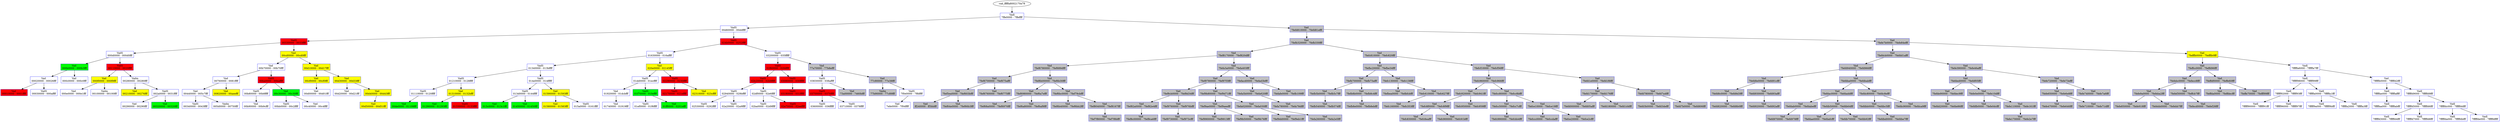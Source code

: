 /* Pid:   1856 */
digraph processtree {
graph [rankdir = "TB"];
vad_fffffa8002170a78 -> vad_fffffa80020869b0
vad_fffffa80020869b0 [label = "{ Vadl\n7ffe0000 - 7ffeffff }"shape = "record" color = "blue" style = "filled" fillcolor = "white"];
vad_fffffa80020869b0 -> vad_fffffa8001dc3730
vad_fffffa8001dc3730 [label = "{ VadS\n00d60000 - 00ddffff }"shape = "record" color = "blue" style = "filled" fillcolor = "white"];
vad_fffffa8001dc3730 -> vad_fffffa8001dde100
vad_fffffa8001dde100 [label = "{ VadS\n00330000 - 0033ffff }"shape = "record" color = "blue" style = "filled" fillcolor = "red"];
vad_fffffa8001dde100 -> vad_fffffa80021700a0
vad_fffffa80021700a0 [label = "{ VadS\n000d0000 - 000d0fff }"shape = "record" color = "blue" style = "filled" fillcolor = "white"];
vad_fffffa80021700a0 -> vad_fffffa8001506250
vad_fffffa8001506250 [label = "{ Vad \n000b0000 - 000b3fff }"shape = "record" color = "blue" style = "filled" fillcolor = "green"];
vad_fffffa8001506250 -> vad_fffffa8000d392c0
vad_fffffa8000d392c0 [label = "{ Vad \n00020000 - 00026fff }"shape = "record" color = "blue" style = "filled" fillcolor = "white"];
vad_fffffa8000d392c0 -> vad_fffffa8000d3b400
vad_fffffa8000d3b400 [label = "{ Vad \n00010000 - 0001ffff }"shape = "record" color = "blue" style = "filled" fillcolor = "red"];
vad_fffffa8000d392c0 -> vad_fffffa80021636b0
vad_fffffa80021636b0 [label = "{ VadS\n00030000 - 000affff }"shape = "record" color = "blue" style = "filled" fillcolor = "white"];
vad_fffffa8001506250 -> vad_fffffa80015061c0
vad_fffffa80015061c0 [label = "{ Vad \n000c0000 - 000c0fff }"shape = "record" color = "blue" style = "filled" fillcolor = "white"];
vad_fffffa80021700a0 -> vad_fffffa8001506170
vad_fffffa8001506170 [label = "{ VadS\n00110000 - 0020ffff }"shape = "record" color = "blue" style = "filled" fillcolor = "red"];
vad_fffffa8001506170 -> vad_fffffa8000d390a0
vad_fffffa8000d390a0 [label = "{ Vad \n000f0000 - 000f9fff }"shape = "record" color = "blue" style = "filled" fillcolor = "yellow"];
vad_fffffa8000d390a0 -> vad_fffffa8000d39230
vad_fffffa8000d39230 [label = "{ Vad \n000e0000 - 000e1fff }"shape = "record" color = "blue" style = "filled" fillcolor = "white"];
vad_fffffa8000d390a0 -> vad_fffffa800143f280
vad_fffffa800143f280 [label = "{ Vadm\n00100000 - 00100fff }"shape = "record" color = "blue" style = "filled" fillcolor = "white"];
vad_fffffa8001506170 -> vad_fffffa800143f140
vad_fffffa800143f140 [label = "{ Vadm\n00280000 - 00280fff }"shape = "record" color = "blue" style = "filled" fillcolor = "white"];
vad_fffffa800143f140 -> vad_fffffa8002082900
vad_fffffa8002082900 [label = "{ Vad \n00210000 - 00276fff }"shape = "record" color = "blue" style = "filled" fillcolor = "yellow"];
vad_fffffa800143f140 -> vad_fffffa800139c8b0
vad_fffffa800139c8b0 [label = "{ VadS\n002a0000 - 0031ffff }"shape = "record" color = "blue" style = "filled" fillcolor = "white"];
vad_fffffa800139c8b0 -> vad_fffffa8001c513a0
vad_fffffa8001c513a0 [label = "{ Vad \n00290000 - 00290fff }"shape = "record" color = "blue" style = "filled" fillcolor = "white"];
vad_fffffa800139c8b0 -> vad_fffffa8001c51f80
vad_fffffa8001c51f80 [label = "{ Vad \n00320000 - 00320fff }"shape = "record" color = "blue" style = "filled" fillcolor = "green"];
vad_fffffa8001dde100 -> vad_fffffa8001e223c0
vad_fffffa8001e223c0 [label = "{ Vad \n00cd0000 - 00cd0fff }"shape = "record" color = "blue" style = "filled" fillcolor = "yellow"];
vad_fffffa8001e223c0 -> vad_fffffa8001cb6700
vad_fffffa8001cb6700 [label = "{ Vad \n00b70000 - 00b70fff }"shape = "record" color = "blue" style = "filled" fillcolor = "white"];
vad_fffffa8001cb6700 -> vad_fffffa8000d393f0
vad_fffffa8000d393f0 [label = "{ Vad \n00760000 - 0081ffff }"shape = "record" color = "blue" style = "filled" fillcolor = "white"];
vad_fffffa8000d393f0 -> vad_fffffa8000d32140
vad_fffffa8000d32140 [label = "{ Vad \n00440000 - 005c7fff }"shape = "record" color = "blue" style = "filled" fillcolor = "white"];
vad_fffffa8000d32140 -> vad_fffffa80020145b0
vad_fffffa80020145b0 [label = "{ VadS\n00340000 - 0043ffff }"shape = "record" color = "blue" style = "filled" fillcolor = "white"];
vad_fffffa8000d32140 -> vad_fffffa8000d39350
vad_fffffa8000d39350 [label = "{ Vadm\n005d0000 - 00750fff }"shape = "record" color = "blue" style = "filled" fillcolor = "white"];
vad_fffffa8000d393f0 -> vad_fffffa8001e62010
vad_fffffa8001e62010 [label = "{ Vad \n00820000 - 00aeefff }"shape = "record" color = "blue" style = "filled" fillcolor = "yellow"];
vad_fffffa8001cb6700 -> vad_fffffa8001c77c30
vad_fffffa8001c77c30 [label = "{ VadS\n00ba0000 - 00baffff }"shape = "record" color = "blue" style = "filled" fillcolor = "red"];
vad_fffffa8001c77c30 -> vad_fffffa8001c5dc40
vad_fffffa8001c5dc40 [label = "{ VadS\n00b80000 - 00b8ffff }"shape = "record" color = "blue" style = "filled" fillcolor = "white"];
vad_fffffa8001c5dc40 -> vad_fffffa8001dbfb50
vad_fffffa8001dbfb50 [label = "{ Vad \n00b90000 - 00b9cfff }"shape = "record" color = "blue" style = "filled" fillcolor = "white"];
vad_fffffa8001c77c30 -> vad_fffffa8001dc0450
vad_fffffa8001dc0450 [label = "{ Vad \n00c30000 - 00c30fff }"shape = "record" color = "blue" style = "filled" fillcolor = "green"];
vad_fffffa8001dc0450 -> vad_fffffa8001e19d20
vad_fffffa8001e19d20 [label = "{ VadS\n00bb0000 - 00c2ffff }"shape = "record" color = "blue" style = "filled" fillcolor = "white"];
vad_fffffa8001dc0450 -> vad_fffffa8001dc0330
vad_fffffa8001dc0330 [label = "{ Vad \n00c40000 - 00c4ffff }"shape = "record" color = "blue" style = "filled" fillcolor = "white"];
vad_fffffa8001e223c0 -> vad_fffffa8001e234c0
vad_fffffa8001e234c0 [label = "{ Vad \n00d10000 - 00d17fff }"shape = "record" color = "blue" style = "filled" fillcolor = "yellow"];
vad_fffffa8001e234c0 -> vad_fffffa80020e4470
vad_fffffa80020e4470 [label = "{ Vad \n00cf0000 - 00cf0fff }"shape = "record" color = "blue" style = "filled" fillcolor = "yellow"];
vad_fffffa80020e4470 -> vad_fffffa8001e238b0
vad_fffffa8001e238b0 [label = "{ Vad \n00d00000 - 00d01fff }"shape = "record" color = "blue" style = "filled" fillcolor = "white"];
vad_fffffa8001e234c0 -> vad_fffffa8001e80230
vad_fffffa8001e80230 [label = "{ Vad \n00d30000 - 00d33fff }"shape = "record" color = "blue" style = "filled" fillcolor = "yellow"];
vad_fffffa8001e80230 -> vad_fffffa8001e23430
vad_fffffa8001e23430 [label = "{ Vad \n00d20000 - 00d21fff }"shape = "record" color = "blue" style = "filled" fillcolor = "white"];
vad_fffffa8001e80230 -> vad_fffffa8001e829e0
vad_fffffa8001e829e0 [label = "{ Vad \n00d40000 - 00d43fff }"shape = "record" color = "blue" style = "filled" fillcolor = "yellow"];
vad_fffffa8001e829e0 -> vad_fffffa8000cda9d0
vad_fffffa8000cda9d0 [label = "{ Vad \n00d50000 - 00d51fff }"shape = "record" color = "blue" style = "filled" fillcolor = "yellow"];
vad_fffffa8001dc3730 -> vad_fffffa8000d2f0f0
vad_fffffa8000d2f0f0 [label = "{ VadS\n024b0000 - 0252ffff }"shape = "record" color = "blue" style = "filled" fillcolor = "red"];
vad_fffffa8000d2f0f0 -> vad_fffffa800216ee40
vad_fffffa800216ee40 [label = "{ VadS\n01630000 - 016affff }"shape = "record" color = "blue" style = "filled" fillcolor = "white"];
vad_fffffa800216ee40 -> vad_fffffa8001cb51f0
vad_fffffa8001cb51f0 [label = "{ VadS\n01340000 - 013bffff }"shape = "record" color = "blue" style = "filled" fillcolor = "white"];
vad_fffffa8001cb51f0 -> vad_fffffa8001c4b170
vad_fffffa8001c4b170 [label = "{ VadS\n01210000 - 0128ffff }"shape = "record" color = "blue" style = "filled" fillcolor = "white"];
vad_fffffa8001c4b170 -> vad_fffffa8001c3a0b0
vad_fffffa8001c3a0b0 [label = "{ VadS\n01110000 - 0120ffff }"shape = "record" color = "blue" style = "filled" fillcolor = "white"];
vad_fffffa8001c3a0b0 -> vad_fffffa8001c3a460
vad_fffffa8001c3a460 [label = "{ Vad \n00de0000 - 01108fff }"shape = "record" color = "blue" style = "filled" fillcolor = "green"];
vad_fffffa8001c4b170 -> vad_fffffa8001fa5b10
vad_fffffa8001fa5b10 [label = "{ Vad \n01310000 - 0132bfff }"shape = "record" color = "blue" style = "filled" fillcolor = "yellow"];
vad_fffffa8001fa5b10 -> vad_fffffa800148a5f0
vad_fffffa800148a5f0 [label = "{ Vad \n01290000 - 01293fff }"shape = "record" color = "blue" style = "filled" fillcolor = "green"];
vad_fffffa8001fa5b10 -> vad_fffffa8000d26860
vad_fffffa8000d26860 [label = "{ VadS\n01330000 - 0133ffff }"shape = "record" color = "blue" style = "filled" fillcolor = "red"];
vad_fffffa8001cb51f0 -> vad_fffffa80020e3da0
vad_fffffa80020e3da0 [label = "{ VadS\n014e0000 - 014fffff }"shape = "record" color = "blue" style = "filled" fillcolor = "white"];
vad_fffffa80020e3da0 -> vad_fffffa800144ae50
vad_fffffa800144ae50 [label = "{ VadS\n013d0000 - 0144ffff }"shape = "record" color = "blue" style = "filled" fillcolor = "white"];
vad_fffffa800144ae50 -> vad_fffffa80014113d0
vad_fffffa80014113d0 [label = "{ Vad \n013c0000 - 013c1fff }"shape = "record" color = "blue" style = "filled" fillcolor = "green"];
vad_fffffa800144ae50 -> vad_fffffa80014842d0
vad_fffffa80014842d0 [label = "{ Vad \n01450000 - 01450fff }"shape = "record" color = "blue" style = "filled" fillcolor = "green"];
vad_fffffa80020e3da0 -> vad_fffffa80014166a0
vad_fffffa80014166a0 [label = "{ Vad \n01590000 - 01593fff }"shape = "record" color = "blue" style = "filled" fillcolor = "yellow"];
vad_fffffa80014166a0 -> vad_fffffa80014167c0
vad_fffffa80014167c0 [label = "{ Vad \n01580000 - 01583fff }"shape = "record" color = "blue" style = "filled" fillcolor = "yellow"];
vad_fffffa80014166a0 -> vad_fffffa80022b2190
vad_fffffa80022b2190 [label = "{ VadS\n015a0000 - 0161ffff }"shape = "record" color = "blue" style = "filled" fillcolor = "white"];
vad_fffffa800216ee40 -> vad_fffffa8001416610
vad_fffffa8001416610 [label = "{ Vad \n020e0000 - 02145fff }"shape = "record" color = "blue" style = "filled" fillcolor = "yellow"];
vad_fffffa8001416610 -> vad_fffffa800210ae50
vad_fffffa800210ae50 [label = "{ VadS\n01dd0000 - 01ecffff }"shape = "record" color = "blue" style = "filled" fillcolor = "white"];
vad_fffffa800210ae50 -> vad_fffffa8001dc03c0
vad_fffffa8001dc03c0 [label = "{ Vad \n01920000 - 01dcbfff }"shape = "record" color = "blue" style = "filled" fillcolor = "white"];
vad_fffffa8001dc03c0 -> vad_fffffa8001d9c980
vad_fffffa8001d9c980 [label = "{ Vad \n01740000 - 01919fff }"shape = "record" color = "blue" style = "filled" fillcolor = "white"];
vad_fffffa800210ae50 -> vad_fffffa8001d9c930
vad_fffffa8001d9c930 [label = "{ VadS\n01f70000 - 01feffff }"shape = "record" color = "blue" style = "filled" fillcolor = "green"];
vad_fffffa8001d9c930 -> vad_fffffa8001c74270
vad_fffffa8001c74270 [label = "{ VadS\n01ef0000 - 01f6ffff }"shape = "record" color = "blue" style = "filled" fillcolor = "white"];
vad_fffffa8001d9c930 -> vad_fffffa8001416730
vad_fffffa8001416730 [label = "{ Vad \n01ff0000 - 0201efff }"shape = "record" color = "blue" style = "filled" fillcolor = "green"];
vad_fffffa8001416610 -> vad_fffffa8000d2e530
vad_fffffa8000d2e530 [label = "{ VadS\n02290000 - 0230ffff }"shape = "record" color = "blue" style = "filled" fillcolor = "red"];
vad_fffffa8000d2e530 -> vad_fffffa800210a5b0
vad_fffffa800210a5b0 [label = "{ VadS\n02170000 - 021effff }"shape = "record" color = "blue" style = "filled" fillcolor = "red"];
vad_fffffa8000d2e530 -> vad_fffffa8001e22450
vad_fffffa8001e22450 [label = "{ Vad \n02310000 - 023cffff }"shape = "record" color = "blue" style = "filled" fillcolor = "yellow"];
vad_fffffa8000d2f0f0 -> vad_fffffa80020e3df0
vad_fffffa80020e3df0 [label = "{ VadS\n03200000 - 035fffff }"shape = "record" color = "blue" style = "filled" fillcolor = "white"];
vad_fffffa80020e3df0 -> vad_fffffa800143f0f0
vad_fffffa800143f0f0 [label = "{ VadS\n02f60000 - 02fdffff }"shape = "record" color = "blue" style = "filled" fillcolor = "red"];
vad_fffffa800143f0f0 -> vad_fffffa8001e240d0
vad_fffffa8001e240d0 [label = "{ VadS\n02b20000 - 02b9ffff }"shape = "record" color = "blue" style = "filled" fillcolor = "red"];
vad_fffffa8001e240d0 -> vad_fffffa800224ec20
vad_fffffa800224ec20 [label = "{ VadS\n02940000 - 029bffff }"shape = "record" color = "blue" style = "filled" fillcolor = "white"];
vad_fffffa800224ec20 -> vad_fffffa8001cc0be0
vad_fffffa8001cc0be0 [label = "{ VadS\n02530000 - 0292ffff }"shape = "record" color = "blue" style = "filled" fillcolor = "white"];
vad_fffffa800224ec20 -> vad_fffffa8001e90010
vad_fffffa8001e90010 [label = "{ VadS\n02a20000 - 02a9ffff }"shape = "record" color = "blue" style = "filled" fillcolor = "white"];
vad_fffffa8001e240d0 -> vad_fffffa800216d0e0
vad_fffffa800216d0e0 [label = "{ VadS\n02df0000 - 02e6ffff }"shape = "record" color = "blue" style = "filled" fillcolor = "white"];
vad_fffffa800216d0e0 -> vad_fffffa8001ff9e80
vad_fffffa8001ff9e80 [label = "{ VadS\n02ba0000 - 02d9ffff }"shape = "record" color = "blue" style = "filled" fillcolor = "white"];
vad_fffffa800216d0e0 -> vad_fffffa80020a5200
vad_fffffa80020a5200 [label = "{ VadS\n02e70000 - 02eeffff }"shape = "record" color = "blue" style = "filled" fillcolor = "red"];
vad_fffffa800143f0f0 -> vad_fffffa80020e3fc0
vad_fffffa80020e3fc0 [label = "{ VadS\n03080000 - 030fffff }"shape = "record" color = "blue" style = "filled" fillcolor = "red"];
vad_fffffa80020e3fc0 -> vad_fffffa80020a50b0
vad_fffffa80020a50b0 [label = "{ VadS\n03180000 - 031fffff }"shape = "record" color = "blue" style = "filled" fillcolor = "red"];
vad_fffffa80020e3df0 -> vad_fffffa8000d3b520
vad_fffffa8000d3b520 [label = "{ Vad \n77a70000 - 77b8efff }"shape = "record" color = "blue" style = "filled" fillcolor = "gray"];
vad_fffffa8000d3b520 -> vad_fffffa8000eca8d0
vad_fffffa8000eca8d0 [label = "{ VadS\n03830000 - 038affff }"shape = "record" color = "blue" style = "filled" fillcolor = "white"];
vad_fffffa8000eca8d0 -> vad_fffffa8001411460
vad_fffffa8001411460 [label = "{ VadS\n03700000 - 0370ffff }"shape = "record" color = "blue" style = "filled" fillcolor = "red"];
vad_fffffa8001411460 -> vad_fffffa8001416500
vad_fffffa8001416500 [label = "{ VadS\n03600000 - 036fffff }"shape = "record" color = "blue" style = "filled" fillcolor = "white"];
vad_fffffa8001411460 -> vad_fffffa8001c6c4d0
vad_fffffa8001c6c4d0 [label = "{ VadS\n03710000 - 0378ffff }"shape = "record" color = "blue" style = "filled" fillcolor = "white"];
vad_fffffa8000eca8d0 -> vad_fffffa8001dfe750
vad_fffffa8001dfe750 [label = "{ Vad \n73a00000 - 7460bfff }"shape = "record" color = "blue" style = "filled" fillcolor = "gray"];
vad_fffffa8000d3b520 -> vad_fffffa8002170010
vad_fffffa8002170010 [label = "{ Vad \n77c90000 - 77e38fff }"shape = "record" color = "blue" style = "filled" fillcolor = "gray"];
vad_fffffa8002170010 -> vad_fffffa800143f1e0
vad_fffffa800143f1e0 [label = "{ Vadm\n77b90000 - 77c89fff }"shape = "record" color = "blue" style = "filled" fillcolor = "gray"];
vad_fffffa8002170010 -> vad_fffffa80020c0b70
vad_fffffa80020c0b70 [label = "{ VadS\n7f0e0000 - 7ffdffff }"shape = "record" color = "blue" style = "filled" fillcolor = "white"];
vad_fffffa80020c0b70 -> vad_fffffa8002082990
vad_fffffa8002082990 [label = "{ Vad \n7efe0000 - 7f0dffff }"shape = "record" color = "blue" style = "filled" fillcolor = "white"];
vad_fffffa80020869b0 -> vad_fffffa8001e768d0
vad_fffffa8001e768d0 [label = "{ Vad \n7fefd810000 - 7fefd81efff }"shape = "record" color = "blue" style = "filled" fillcolor = "gray"];
vad_fffffa8001e768d0 -> vad_fffffa8001d98520
vad_fffffa8001d98520 [label = "{ Vad \n7fefb320000 - 7fefb330fff }"shape = "record" color = "blue" style = "filled" fillcolor = "gray"];
vad_fffffa8001d98520 -> vad_fffffa8001c3e1b0
vad_fffffa8001c3e1b0 [label = "{ Vad \n7fef8170000 - 7fef820dfff }"shape = "record" color = "blue" style = "filled" fillcolor = "gray"];
vad_fffffa8001c3e1b0 -> vad_fffffa8001e83290
vad_fffffa8001e83290 [label = "{ Vad \n7fef6780000 - 7fef689dfff }"shape = "record" color = "blue" style = "filled" fillcolor = "gray"];
vad_fffffa8001e83290 -> vad_fffffa8001eb4120
vad_fffffa8001eb4120 [label = "{ Vad \n7fef6700000 - 7fef675afff }"shape = "record" color = "blue" style = "filled" fillcolor = "gray"];
vad_fffffa8001eb4120 -> vad_fffffa8001487660
vad_fffffa8001487660 [label = "{ Vad \n7fef5ea0000 - 7fef603bfff }"shape = "record" color = "blue" style = "filled" fillcolor = "gray"];
vad_fffffa8001487660 -> vad_fffffa8001504f80
vad_fffffa8001504f80 [label = "{ Vad \nff240000 - ff3bbfff }"shape = "record" color = "blue" style = "filled" fillcolor = "gray"];
vad_fffffa8001487660 -> vad_fffffa8001f4e110
vad_fffffa8001f4e110 [label = "{ Vad \n7fef64e0000 - 7fef66b3fff }"shape = "record" color = "blue" style = "filled" fillcolor = "gray"];
vad_fffffa8001eb4120 -> vad_fffffa8001e849c0
vad_fffffa8001e849c0 [label = "{ Vad \n7fef6760000 - 7fef6775fff }"shape = "record" color = "blue" style = "filled" fillcolor = "gray"];
vad_fffffa8001e83290 -> vad_fffffa8001dbe3f0
vad_fffffa8001dbe3f0 [label = "{ Vad \n7fef6b00000 - 7fef6b30fff }"shape = "record" color = "blue" style = "filled" fillcolor = "gray"];
vad_fffffa8001dbe3f0 -> vad_fffffa8001c3f9a0
vad_fffffa8001c3f9a0 [label = "{ Vad \n7fef6980000 - 7fef6a7efff }"shape = "record" color = "blue" style = "filled" fillcolor = "gray"];
vad_fffffa8001c3f9a0 -> vad_fffffa8001e21c70
vad_fffffa8001e21c70 [label = "{ Vad \n7fef68a0000 - 7fef6970fff }"shape = "record" color = "blue" style = "filled" fillcolor = "gray"];
vad_fffffa8001c3f9a0 -> vad_fffffa8001f939d0
vad_fffffa8001f939d0 [label = "{ Vad \n7fef6a80000 - 7fef6af8fff }"shape = "record" color = "blue" style = "filled" fillcolor = "gray"];
vad_fffffa8001dbe3f0 -> vad_fffffa8001d3bc80
vad_fffffa8001d3bc80 [label = "{ Vad \n7fef6bc0000 - 7fef79cbfff }"shape = "record" color = "blue" style = "filled" fillcolor = "gray"];
vad_fffffa8001d3bc80 -> vad_fffffa8001dbd870
vad_fffffa8001dbd870 [label = "{ Vad \n7fef6b40000 - 7fef6bb2fff }"shape = "record" color = "blue" style = "filled" fillcolor = "gray"];
vad_fffffa8001d3bc80 -> vad_fffffa8001c3ff00
vad_fffffa8001c3ff00 [label = "{ Vad \n7fef8040000 - 7fef8167fff }"shape = "record" color = "blue" style = "filled" fillcolor = "gray"];
vad_fffffa8001c3ff00 -> vad_fffffa8001485d60
vad_fffffa8001485d60 [label = "{ Vad \n7fef7f80000 - 7fef7f8bfff }"shape = "record" color = "blue" style = "filled" fillcolor = "gray"];
vad_fffffa8001c3e1b0 -> vad_fffffa8001cb8b90
vad_fffffa8001cb8b90 [label = "{ Vad \n7fefa3a0000 - 7fefa403fff }"shape = "record" color = "blue" style = "filled" fillcolor = "gray"];
vad_fffffa8001cb8b90 -> vad_fffffa8001e840d0
vad_fffffa8001e840d0 [label = "{ Vad \n7fef9780000 - 7fef97f3fff }"shape = "record" color = "blue" style = "filled" fillcolor = "gray"];
vad_fffffa8001e840d0 -> vad_fffffa8001e21be0
vad_fffffa8001e21be0 [label = "{ Vad \n7fef8cb0000 - 7fef8d34fff }"shape = "record" color = "blue" style = "filled" fillcolor = "gray"];
vad_fffffa8001e21be0 -> vad_fffffa8001cb72b0
vad_fffffa8001cb72b0 [label = "{ Vad \n7fef82a0000 - 7fef82e4fff }"shape = "record" color = "blue" style = "filled" fillcolor = "gray"];
vad_fffffa8001cb72b0 -> vad_fffffa8001e21200
vad_fffffa8001e21200 [label = "{ Vad \n7fef8c00000 - 7fef8ca6fff }"shape = "record" color = "blue" style = "filled" fillcolor = "gray"];
vad_fffffa8001e21be0 -> vad_fffffa8001e85d40
vad_fffffa8001e85d40 [label = "{ Vad \n7fef9760000 - 7fef976bfff }"shape = "record" color = "blue" style = "filled" fillcolor = "gray"];
vad_fffffa8001e85d40 -> vad_fffffa8001e84160
vad_fffffa8001e84160 [label = "{ Vad \n7fef9730000 - 7fef973cfff }"shape = "record" color = "blue" style = "filled" fillcolor = "gray"];
vad_fffffa8001e840d0 -> vad_fffffa8001e22560
vad_fffffa8001e22560 [label = "{ Vad \n7fef9b80000 - 7fef9d71fff }"shape = "record" color = "blue" style = "filled" fillcolor = "gray"];
vad_fffffa8001e22560 -> vad_fffffa8001eb5b60
vad_fffffa8001eb5b60 [label = "{ Vad \n7fef9ae0000 - 7fef9aeefff }"shape = "record" color = "blue" style = "filled" fillcolor = "gray"];
vad_fffffa8001eb5b60 -> vad_fffffa8001eb5740
vad_fffffa8001eb5740 [label = "{ Vad \n7fef9900000 - 7fef9913fff }"shape = "record" color = "blue" style = "filled" fillcolor = "gray"];
vad_fffffa8001eb5b60 -> vad_fffffa8001eb6cf0
vad_fffffa8001eb6cf0 [label = "{ Vad \n7fef9b50000 - 7fef9b76fff }"shape = "record" color = "blue" style = "filled" fillcolor = "gray"];
vad_fffffa8001e22560 -> vad_fffffa8001cb8b00
vad_fffffa8001cb8b00 [label = "{ Vad \n7fefa020000 - 7fefa030fff }"shape = "record" color = "blue" style = "filled" fillcolor = "gray"];
vad_fffffa8001cb8b00 -> vad_fffffa8001eb6d80
vad_fffffa8001eb6d80 [label = "{ Vad \n7fef9dd0000 - 7fef9eb1fff }"shape = "record" color = "blue" style = "filled" fillcolor = "gray"];
vad_fffffa8001cb8b00 -> vad_fffffa8001eb5ad0
vad_fffffa8001eb5ad0 [label = "{ Vad \n7fefa260000 - 7fefa2e5fff }"shape = "record" color = "blue" style = "filled" fillcolor = "gray"];
vad_fffffa8001cb8b90 -> vad_fffffa8001c4b9c0
vad_fffffa8001c4b9c0 [label = "{ Vad \n7fefacd0000 - 7fefad3bfff }"shape = "record" color = "blue" style = "filled" fillcolor = "gray"];
vad_fffffa8001c4b9c0 -> vad_fffffa8001cb7220
vad_fffffa8001cb7220 [label = "{ Vad \n7fefa5b0000 - 7fefa620fff }"shape = "record" color = "blue" style = "filled" fillcolor = "gray"];
vad_fffffa8001cb7220 -> vad_fffffa800210a600
vad_fffffa800210a600 [label = "{ Vad \n7fefa780000 - 7fefa78dfff }"shape = "record" color = "blue" style = "filled" fillcolor = "gray"];
vad_fffffa8001c4b9c0 -> vad_fffffa8001dbe7c0
vad_fffffa8001dbe7c0 [label = "{ Vad \n7fefafe0000 - 7fefb109fff }"shape = "record" color = "blue" style = "filled" fillcolor = "gray"];
vad_fffffa8001d98520 -> vad_fffffa8000d32270
vad_fffffa8000d32270 [label = "{ Vad \n7fefc810000 - 7fefc820fff }"shape = "record" color = "blue" style = "filled" fillcolor = "gray"];
vad_fffffa8000d32270 -> vad_fffffa8001dbae30
vad_fffffa8001dbae30 [label = "{ Vad \n7fefbc20000 - 7fefbe34fff }"shape = "record" color = "blue" style = "filled" fillcolor = "gray"];
vad_fffffa8001dbae30 -> vad_fffffa8001e84930
vad_fffffa8001e84930 [label = "{ Vad \n7fefb700000 - 7fefb73afff }"shape = "record" color = "blue" style = "filled" fillcolor = "gray"];
vad_fffffa8001e84930 -> vad_fffffa8001dbada0
vad_fffffa8001dbada0 [label = "{ Vad \n7fefb5b0000 - 7fefb5c7fff }"shape = "record" color = "blue" style = "filled" fillcolor = "gray"];
vad_fffffa8001dbada0 -> vad_fffffa8002158150
vad_fffffa8002158150 [label = "{ Vad \n7fefb540000 - 7fefb574fff }"shape = "record" color = "blue" style = "filled" fillcolor = "gray"];
vad_fffffa8001e84930 -> vad_fffffa8001e85010
vad_fffffa8001e85010 [label = "{ Vad \n7fefb8b0000 - 7fefb8c4fff }"shape = "record" color = "blue" style = "filled" fillcolor = "gray"];
vad_fffffa8001e85010 -> vad_fffffa8001c89720
vad_fffffa8001c89720 [label = "{ Vad \n7fefb8e0000 - 7fefb8ebfff }"shape = "record" color = "blue" style = "filled" fillcolor = "gray"];
vad_fffffa8001dbae30 -> vad_fffffa8001c4b930
vad_fffffa8001c4b930 [label = "{ Vad \n7fefc130000 - 7fefc138fff }"shape = "record" color = "blue" style = "filled" fillcolor = "gray"];
vad_fffffa8001c4b930 -> vad_fffffa8000cd3c30
vad_fffffa8000cd3c30 [label = "{ Vad \n7fefbea0000 - 7fefbfcbfff }"shape = "record" color = "blue" style = "filled" fillcolor = "gray"];
vad_fffffa8001c4b930 -> vad_fffffa8001d981f0
vad_fffffa8001d981f0 [label = "{ Vad \n7fefc610000 - 7fefc627fff }"shape = "record" color = "blue" style = "filled" fillcolor = "gray"];
vad_fffffa8001d981f0 -> vad_fffffa8001e236d0
vad_fffffa8001e236d0 [label = "{ Vad \n7fefc160000 - 7fefc353fff }"shape = "record" color = "blue" style = "filled" fillcolor = "gray"];
vad_fffffa8000d32270 -> vad_fffffa8001cb63b0
vad_fffffa8001cb63b0 [label = "{ Vad \n7fefcf10000 - 7fefcf56fff }"shape = "record" color = "blue" style = "filled" fillcolor = "gray"];
vad_fffffa8001cb63b0 -> vad_fffffa8001e1e800
vad_fffffa8001e1e800 [label = "{ Vad \n7fefc960000 - 7fefc966fff }"shape = "record" color = "blue" style = "filled" fillcolor = "gray"];
vad_fffffa8001e1e800 -> vad_fffffa8001488ef0
vad_fffffa8001488ef0 [label = "{ Vad \n7fefc920000 - 7fefc941fff }"shape = "record" color = "blue" style = "filled" fillcolor = "gray"];
vad_fffffa8001488ef0 -> vad_fffffa8001488d50
vad_fffffa8001488d50 [label = "{ Vad \n7fefc8f0000 - 7fefc8f9fff }"shape = "record" color = "blue" style = "filled" fillcolor = "gray"];
vad_fffffa8001488d50 -> vad_fffffa8001f7bce0
vad_fffffa8001f7bce0 [label = "{ Vad \n7fefc830000 - 7fefc8eafff }"shape = "record" color = "blue" style = "filled" fillcolor = "gray"];
vad_fffffa8001488d50 -> vad_fffffa8001488de0
vad_fffffa8001488de0 [label = "{ Vad \n7fefc900000 - 7fefc91bfff }"shape = "record" color = "blue" style = "filled" fillcolor = "gray"];
vad_fffffa8001488ef0 -> vad_fffffa8001488f80
vad_fffffa8001488f80 [label = "{ Vad \n7fefc950000 - 7fefc959fff }"shape = "record" color = "blue" style = "filled" fillcolor = "gray"];
vad_fffffa8001e1e800 -> vad_fffffa8001c3f1f0
vad_fffffa8001c3f1f0 [label = "{ Vad \n7fefcc80000 - 7fefcc8bfff }"shape = "record" color = "blue" style = "filled" fillcolor = "gray"];
vad_fffffa8001c3f1f0 -> vad_fffffa8001c3cb60
vad_fffffa8001c3cb60 [label = "{ Vad \n7fefcc50000 - 7fefcc7cfff }"shape = "record" color = "blue" style = "filled" fillcolor = "gray"];
vad_fffffa8001c3cb60 -> vad_fffffa80014874c0
vad_fffffa80014874c0 [label = "{ Vad \n7fefc990000 - 7fefcbb4fff }"shape = "record" color = "blue" style = "filled" fillcolor = "gray"];
vad_fffffa8001c3f1f0 -> vad_fffffa8001f4e1a0
vad_fffffa8001f4e1a0 [label = "{ Vad \n7fefce10000 - 7fefce19fff }"shape = "record" color = "blue" style = "filled" fillcolor = "gray"];
vad_fffffa8001f4e1a0 -> vad_fffffa800210dc70
vad_fffffa800210dc70 [label = "{ Vad \n7fefccc0000 - 7fefccdafff }"shape = "record" color = "blue" style = "filled" fillcolor = "gray"];
vad_fffffa8001f4e1a0 -> vad_fffffa8001d9b580
vad_fffffa8001d9b580 [label = "{ Vad \n7fefce20000 - 7fefce2cfff }"shape = "record" color = "blue" style = "filled" fillcolor = "gray"];
vad_fffffa8001cb63b0 -> vad_fffffa8001cb6440
vad_fffffa8001cb6440 [label = "{ Vad \n7fefd1e0000 - 7fefd1f6fff }"shape = "record" color = "blue" style = "filled" fillcolor = "gray"];
vad_fffffa8001cb6440 -> vad_fffffa8001dc0bd0
vad_fffffa8001dc0bd0 [label = "{ Vad \n7fefd170000 - 7fefd176fff }"shape = "record" color = "blue" style = "filled" fillcolor = "gray"];
vad_fffffa8001dc0bd0 -> vad_fffffa8001e827f0
vad_fffffa8001e827f0 [label = "{ Vad \n7fefd000000 - 7fefd05afff }"shape = "record" color = "blue" style = "filled" fillcolor = "gray"];
vad_fffffa8001dc0bd0 -> vad_fffffa8001d96be0
vad_fffffa8001d96be0 [label = "{ Vad \n7fefd180000 - 7fefd1d4fff }"shape = "record" color = "blue" style = "filled" fillcolor = "gray"];
vad_fffffa8001cb6440 -> vad_fffffa8001dbf9b0
vad_fffffa8001dbf9b0 [label = "{ Vad \n7fefd780000 - 7fefd7a4fff }"shape = "record" color = "blue" style = "filled" fillcolor = "gray"];
vad_fffffa8001dbf9b0 -> vad_fffffa8001c8ca90
vad_fffffa8001c8ca90 [label = "{ Vad \n7fefd3b0000 - 7fefd3defff }"shape = "record" color = "blue" style = "filled" fillcolor = "gray"];
vad_fffffa8001dbf9b0 -> vad_fffffa8001487b20
vad_fffffa8001487b20 [label = "{ Vad \n7fefd7b0000 - 7fefd806fff }"shape = "record" color = "blue" style = "filled" fillcolor = "gray"];
vad_fffffa8001e768d0 -> vad_fffffa80020827e0
vad_fffffa80020827e0 [label = "{ Vad \n7fefe7b0000 - 7fefe84efff }"shape = "record" color = "blue" style = "filled" fillcolor = "gray"];
vad_fffffa80020827e0 -> vad_fffffa8000d3b490
vad_fffffa8000d3b490 [label = "{ Vad \n7fefdcb0000 - 7fefdd1afff }"shape = "record" color = "blue" style = "filled" fillcolor = "gray"];
vad_fffffa8000d3b490 -> vad_fffffa8000d32010
vad_fffffa8000d32010 [label = "{ Vad \n7fefd940000 - 7fefd966fff }"shape = "record" color = "blue" style = "filled" fillcolor = "gray"];
vad_fffffa8000d32010 -> vad_fffffa8001c3a700
vad_fffffa8001c3a700 [label = "{ Vad \n7fefd8e0000 - 7fefd91cfff }"shape = "record" color = "blue" style = "filled" fillcolor = "gray"];
vad_fffffa8001c3a700 -> vad_fffffa8001cb62a0
vad_fffffa8001cb62a0 [label = "{ Vad \n7fefd8c0000 - 7fefd8d3fff }"shape = "record" color = "blue" style = "filled" fillcolor = "gray"];
vad_fffffa8001cb62a0 -> vad_fffffa8001d97870
vad_fffffa8001d97870 [label = "{ Vad \n7fefd820000 - 7fefd8b0fff }"shape = "record" color = "blue" style = "filled" fillcolor = "gray"];
vad_fffffa8001c3a700 -> vad_fffffa8000d324b0
vad_fffffa8000d324b0 [label = "{ Vad \n7fefd930000 - 7fefd93afff }"shape = "record" color = "blue" style = "filled" fillcolor = "gray"];
vad_fffffa8000d324b0 -> vad_fffffa8001dbfa40
vad_fffffa8001dbfa40 [label = "{ Vad \n7fefd920000 - 7fefd92afff }"shape = "record" color = "blue" style = "filled" fillcolor = "gray"];
vad_fffffa8000d32010 -> vad_fffffa8001f983d0
vad_fffffa8001f983d0 [label = "{ Vad \n7fefdba0000 - 7fefdbabfff }"shape = "record" color = "blue" style = "filled" fillcolor = "gray"];
vad_fffffa8001f983d0 -> vad_fffffa8000d32390
vad_fffffa8000d32390 [label = "{ Vad \n7fefdac0000 - 7fefdaddfff }"shape = "record" color = "blue" style = "filled" fillcolor = "gray"];
vad_fffffa8000d32390 -> vad_fffffa8000d32300
vad_fffffa8000d32300 [label = "{ Vad \n7fefdab0000 - 7fefdabefff }"shape = "record" color = "blue" style = "filled" fillcolor = "gray"];
vad_fffffa8000d32300 -> vad_fffffa8001e621d0
vad_fffffa8001e621d0 [label = "{ Vad \n7fefd970000 - 7fefd978fff }"shape = "record" color = "blue" style = "filled" fillcolor = "gray"];
vad_fffffa8000d32390 -> vad_fffffa8001f982b0
vad_fffffa8001f982b0 [label = "{ Vad \n7fefdb50000 - 7fefdb64fff }"shape = "record" color = "blue" style = "filled" fillcolor = "gray"];
vad_fffffa8001f982b0 -> vad_fffffa8001c8b5b0
vad_fffffa8001c8b5b0 [label = "{ Vad \n7fefdae0000 - 7fefdafcfff }"shape = "record" color = "blue" style = "filled" fillcolor = "gray"];
vad_fffffa8001f982b0 -> vad_fffffa8001f98340
vad_fffffa8001f98340 [label = "{ Vad \n7fefdb70000 - 7fefdb92fff }"shape = "record" color = "blue" style = "filled" fillcolor = "gray"];
vad_fffffa8001f983d0 -> vad_fffffa8001c4b540
vad_fffffa8001c4b540 [label = "{ Vad \n7fefdc80000 - 7fefdc8efff }"shape = "record" color = "blue" style = "filled" fillcolor = "gray"];
vad_fffffa8001c4b540 -> vad_fffffa8001e1d580
vad_fffffa8001e1d580 [label = "{ Vad \n7fefdbb0000 - 7fefdbc5fff }"shape = "record" color = "blue" style = "filled" fillcolor = "gray"];
vad_fffffa8001e1d580 -> vad_fffffa80014875d0
vad_fffffa80014875d0 [label = "{ Vad \n7fefdbd0000 - 7fefdbe7fff }"shape = "record" color = "blue" style = "filled" fillcolor = "gray"];
vad_fffffa8001c4b540 -> vad_fffffa8001c4b780
vad_fffffa8001c4b780 [label = "{ Vad \n7fefdc90000 - 7fefdca9fff }"shape = "record" color = "blue" style = "filled" fillcolor = "gray"];
vad_fffffa8000d3b490 -> vad_fffffa8002082870
vad_fffffa8002082870 [label = "{ Vad \n7fefe390000 - 7fefe46afff }"shape = "record" color = "blue" style = "filled" fillcolor = "gray"];
vad_fffffa8002082870 -> vad_fffffa8001c4b810
vad_fffffa8001c4b810 [label = "{ Vad \n7fefded0000 - 7fefdf05fff }"shape = "record" color = "blue" style = "filled" fillcolor = "gray"];
vad_fffffa8001c4b810 -> vad_fffffa8001c4b660
vad_fffffa8001c4b660 [label = "{ Vad \n7fefde90000 - 7fefdec9fff }"shape = "record" color = "blue" style = "filled" fillcolor = "gray"];
vad_fffffa8001c4b660 -> vad_fffffa8001c4b5d0
vad_fffffa8001c4b5d0 [label = "{ Vad \n7fefdd20000 - 7fefde86fff }"shape = "record" color = "blue" style = "filled" fillcolor = "gray"];
vad_fffffa8001c4b810 -> vad_fffffa8000d320b0
vad_fffffa8000d320b0 [label = "{ Vad \n7fefe0e0000 - 7fefe10dfff }"shape = "record" color = "blue" style = "filled" fillcolor = "gray"];
vad_fffffa8000d320b0 -> vad_fffffa8002082570
vad_fffffa8002082570 [label = "{ Vad \n7fefdfb0000 - 7fefe0dcfff }"shape = "record" color = "blue" style = "filled" fillcolor = "gray"];
vad_fffffa8000d320b0 -> vad_fffffa8001c3cad0
vad_fffffa8001c3cad0 [label = "{ Vad \n7fefe110000 - 7fefe161fff }"shape = "record" color = "blue" style = "filled" fillcolor = "gray"];
vad_fffffa8001c3cad0 -> vad_fffffa8001e22230
vad_fffffa8001e22230 [label = "{ Vad \n7fefe170000 - 7fefe2e7fff }"shape = "record" color = "blue" style = "filled" fillcolor = "gray"];
vad_fffffa8002082870 -> vad_fffffa8002082600
vad_fffffa8002082600 [label = "{ Vad \n7fefe720000 - 7fefe73efff }"shape = "record" color = "blue" style = "filled" fillcolor = "gray"];
vad_fffffa8002082600 -> vad_fffffa8001c511c0
vad_fffffa8001c511c0 [label = "{ Vad \n7fefe650000 - 7fefe6e8fff }"shape = "record" color = "blue" style = "filled" fillcolor = "gray"];
vad_fffffa8001c511c0 -> vad_fffffa8001c4b8a0
vad_fffffa8001c4b8a0 [label = "{ Vad \n7fefe470000 - 7fefe646fff }"shape = "record" color = "blue" style = "filled" fillcolor = "gray"];
vad_fffffa8001c511c0 -> vad_fffffa8001e62410
vad_fffffa8001e62410 [label = "{ Vad \n7fefe710000 - 7fefe71dfff }"shape = "record" color = "blue" style = "filled" fillcolor = "gray"];
vad_fffffa8002082600 -> vad_fffffa8001e624a0
vad_fffffa8001e624a0 [label = "{ Vad \n7fefe740000 - 7fefe7a6fff }"shape = "record" color = "blue" style = "filled" fillcolor = "gray"];
vad_fffffa80020827e0 -> vad_fffffa8002170190
vad_fffffa8002170190 [label = "{ Vad \n7fefffb0000 - 7fefffb0fff }"shape = "record" color = "blue" style = "filled" fillcolor = "yellow"];
vad_fffffa8002170190 -> vad_fffffa8001e622f0
vad_fffffa8001e622f0 [label = "{ Vad \n7feffcc0000 - 7feffd96fff }"shape = "record" color = "blue" style = "filled" fillcolor = "gray"];
vad_fffffa8001e622f0 -> vad_fffffa8000d39010
vad_fffffa8000d39010 [label = "{ Vad \n7fefebc0000 - 7fefecc8fff }"shape = "record" color = "blue" style = "filled" fillcolor = "gray"];
vad_fffffa8000d39010 -> vad_fffffa8001e62260
vad_fffffa8001e62260 [label = "{ Vad \n7fefe9a0000 - 7fefeba2fff }"shape = "record" color = "blue" style = "filled" fillcolor = "gray"];
vad_fffffa8001e62260 -> vad_fffffa8001e62380
vad_fffffa8001e62380 [label = "{ Vad \n7fefe850000 - 7fefe918fff }"shape = "record" color = "blue" style = "filled" fillcolor = "gray"];
vad_fffffa8001e62260 -> vad_fffffa8001e620b0
vad_fffffa8001e620b0 [label = "{ Vad \n7fefebb0000 - 7fefebb7fff }"shape = "record" color = "blue" style = "filled" fillcolor = "gray"];
vad_fffffa8000d39010 -> vad_fffffa8001c4b6f0
vad_fffffa8001c4b6f0 [label = "{ Vad \n7fefef30000 - 7feffcb7fff }"shape = "record" color = "blue" style = "filled" fillcolor = "gray"];
vad_fffffa8001c4b6f0 -> vad_fffffa8001e23f80
vad_fffffa8001e23f80 [label = "{ Vad \n7fefecd0000 - 7fefef28fff }"shape = "record" color = "blue" style = "filled" fillcolor = "gray"];
vad_fffffa8001e622f0 -> vad_fffffa8000d32420
vad_fffffa8000d32420 [label = "{ Vad \n7feffdf0000 - 7feffe60fff }"shape = "record" color = "blue" style = "filled" fillcolor = "gray"];
vad_fffffa8000d32420 -> vad_fffffa8001e62140
vad_fffffa8001e62140 [label = "{ Vad \n7feffda0000 - 7feffdecfff }"shape = "record" color = "blue" style = "filled" fillcolor = "gray"];
vad_fffffa8000d32420 -> vad_fffffa8001e23010
vad_fffffa8001e23010 [label = "{ Vad \n7feffe70000 - 7fefff99fff }"shape = "record" color = "blue" style = "filled" fillcolor = "gray"];
vad_fffffa8002170190 -> vad_fffffa8001d99570
vad_fffffa8001d99570 [label = "{ Vadl\n7fffffa6000 - 7fffffa7fff }"shape = "record" color = "blue" style = "filled" fillcolor = "white"];
vad_fffffa8001d99570 -> vad_fffffa800210a690
vad_fffffa800210a690 [label = "{ Vadl\n7fffff98000 - 7fffff99fff }"shape = "record" color = "blue" style = "filled" fillcolor = "white"];
vad_fffffa800210a690 -> vad_fffffa8001f8b8d0
vad_fffffa8001f8b8d0 [label = "{ Vadl\n7fffff92000 - 7fffff93fff }"shape = "record" color = "blue" style = "filled" fillcolor = "white"];
vad_fffffa8001f8b8d0 -> vad_fffffa8001cebf70
vad_fffffa8001cebf70 [label = "{ Vadl\n7fffff90000 - 7fffff91fff }"shape = "record" color = "blue" style = "filled" fillcolor = "white"];
vad_fffffa8001f8b8d0 -> vad_fffffa8001e82510
vad_fffffa8001e82510 [label = "{ Vadl\n7fffff96000 - 7fffff97fff }"shape = "record" color = "blue" style = "filled" fillcolor = "white"];
vad_fffffa800210a690 -> vad_fffffa8001dbfbe0
vad_fffffa8001dbfbe0 [label = "{ Vadl\n7fffffa0000 - 7fffffa1fff }"shape = "record" color = "blue" style = "filled" fillcolor = "white"];
vad_fffffa8001dbfbe0 -> vad_fffffa8001d98e70
vad_fffffa8001d98e70 [label = "{ Vadl\n7fffff9a000 - 7fffff9bfff }"shape = "record" color = "blue" style = "filled" fillcolor = "white"];
vad_fffffa8001dbfbe0 -> vad_fffffa8001cb1150
vad_fffffa8001cb1150 [label = "{ Vadl\n7fffffa2000 - 7fffffa3fff }"shape = "record" color = "blue" style = "filled" fillcolor = "white"];
vad_fffffa8001d99570 -> vad_fffffa80021702c0
vad_fffffa80021702c0 [label = "{ Vad \n7fffffb0000 - 7fffffd2fff }"shape = "record" color = "blue" style = "filled" fillcolor = "white"];
vad_fffffa80021702c0 -> vad_fffffa8001c4ea70
vad_fffffa8001c4ea70 [label = "{ Vadl\n7fffffae000 - 7fffffaffff }"shape = "record" color = "blue" style = "filled" fillcolor = "white"];
vad_fffffa8001c4ea70 -> vad_fffffa8001cb7640
vad_fffffa8001cb7640 [label = "{ Vadl\n7fffffaa000 - 7fffffabfff }"shape = "record" color = "blue" style = "filled" fillcolor = "white"];
vad_fffffa80021702c0 -> vad_fffffa8002170220
vad_fffffa8002170220 [label = "{ Vadl\n7fffffd9000 - 7fffffd9fff }"shape = "record" color = "blue" style = "filled" fillcolor = "white"];
vad_fffffa8002170220 -> vad_fffffa8001c3a010
vad_fffffa8001c3a010 [label = "{ Vadl\n7fffffd5000 - 7fffffd6fff }"shape = "record" color = "blue" style = "filled" fillcolor = "white"];
vad_fffffa8001c3a010 -> vad_fffffa8001c3e4d0
vad_fffffa8001c3e4d0 [label = "{ Vadl\n7fffffd3000 - 7fffffd4fff }"shape = "record" color = "blue" style = "filled" fillcolor = "white"];
vad_fffffa8001c3a010 -> vad_fffffa8001507600
vad_fffffa8001507600 [label = "{ Vadl\n7fffffd7000 - 7fffffd8fff }"shape = "record" color = "blue" style = "filled" fillcolor = "white"];
vad_fffffa8002170220 -> vad_fffffa80020b6010
vad_fffffa80020b6010 [label = "{ Vadl\n7fffffdc000 - 7fffffddfff }"shape = "record" color = "blue" style = "filled" fillcolor = "white"];
vad_fffffa80020b6010 -> vad_fffffa80021df670
vad_fffffa80021df670 [label = "{ Vadl\n7fffffda000 - 7fffffdbfff }"shape = "record" color = "blue" style = "filled" fillcolor = "white"];
vad_fffffa80020b6010 -> vad_fffffa80021700f0
vad_fffffa80021700f0 [label = "{ Vadl\n7fffffde000 - 7fffffdffff }"shape = "record" color = "blue" style = "filled" fillcolor = "white"];
}
